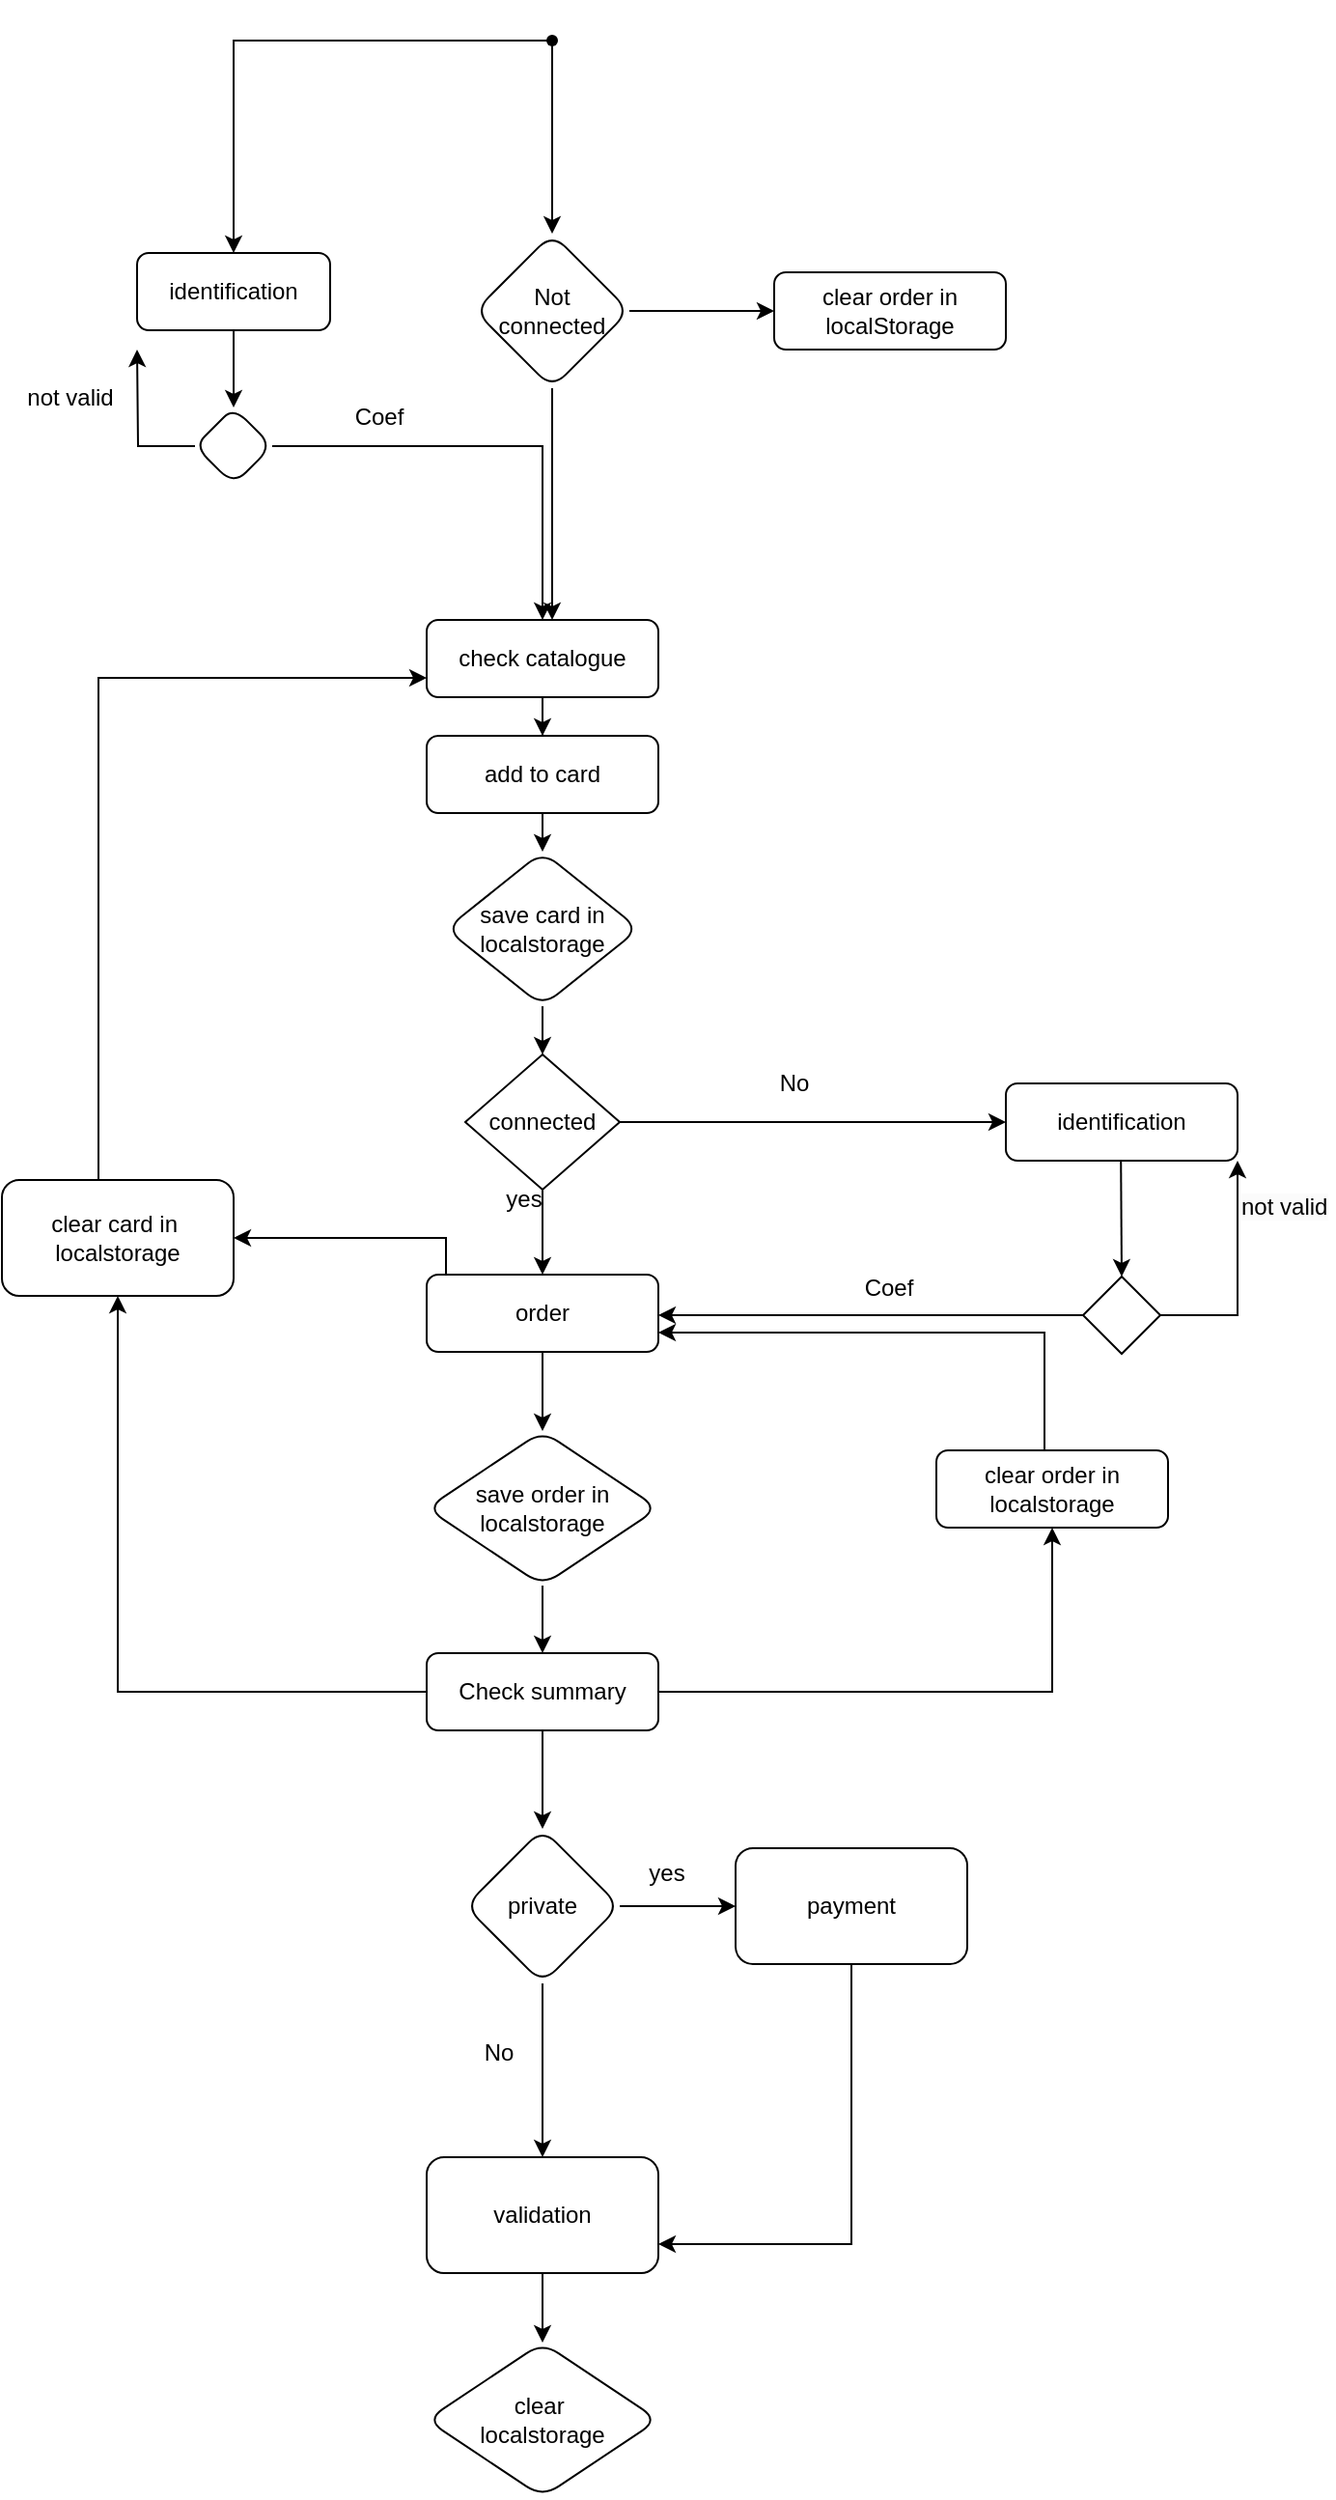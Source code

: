 <mxfile version="20.7.4" type="github">
  <diagram id="C5RBs43oDa-KdzZeNtuy" name="Page-1">
    <mxGraphModel dx="1050" dy="1668" grid="1" gridSize="10" guides="1" tooltips="1" connect="1" arrows="1" fold="1" page="1" pageScale="1" pageWidth="827" pageHeight="1169" math="0" shadow="0">
      <root>
        <mxCell id="WIyWlLk6GJQsqaUBKTNV-0" />
        <mxCell id="WIyWlLk6GJQsqaUBKTNV-1" parent="WIyWlLk6GJQsqaUBKTNV-0" />
        <mxCell id="WIyWlLk6GJQsqaUBKTNV-7" value="clear order in localStorage" style="rounded=1;whiteSpace=wrap;html=1;fontSize=12;glass=0;strokeWidth=1;shadow=0;" parent="WIyWlLk6GJQsqaUBKTNV-1" vertex="1">
          <mxGeometry x="420" y="-20" width="120" height="40" as="geometry" />
        </mxCell>
        <mxCell id="u-CSctKQ3wjPRd8Vw4VA-144" style="edgeStyle=orthogonalEdgeStyle;rounded=0;orthogonalLoop=1;jettySize=auto;html=1;exitX=0.5;exitY=1;exitDx=0;exitDy=0;entryX=0.5;entryY=0;entryDx=0;entryDy=0;" parent="WIyWlLk6GJQsqaUBKTNV-1" source="WIyWlLk6GJQsqaUBKTNV-11" target="u-CSctKQ3wjPRd8Vw4VA-142" edge="1">
          <mxGeometry relative="1" as="geometry" />
        </mxCell>
        <mxCell id="WIyWlLk6GJQsqaUBKTNV-11" value="add to card" style="rounded=1;whiteSpace=wrap;html=1;fontSize=12;glass=0;strokeWidth=1;shadow=0;" parent="WIyWlLk6GJQsqaUBKTNV-1" vertex="1">
          <mxGeometry x="240" y="220" width="120" height="40" as="geometry" />
        </mxCell>
        <mxCell id="u-CSctKQ3wjPRd8Vw4VA-103" style="edgeStyle=orthogonalEdgeStyle;rounded=0;orthogonalLoop=1;jettySize=auto;html=1;entryX=0.5;entryY=0;entryDx=0;entryDy=0;" parent="WIyWlLk6GJQsqaUBKTNV-1" source="u-CSctKQ3wjPRd8Vw4VA-0" target="u-CSctKQ3wjPRd8Vw4VA-102" edge="1">
          <mxGeometry relative="1" as="geometry" />
        </mxCell>
        <mxCell id="u-CSctKQ3wjPRd8Vw4VA-108" style="edgeStyle=orthogonalEdgeStyle;rounded=0;orthogonalLoop=1;jettySize=auto;html=1;" parent="WIyWlLk6GJQsqaUBKTNV-1" source="u-CSctKQ3wjPRd8Vw4VA-0" target="u-CSctKQ3wjPRd8Vw4VA-11" edge="1">
          <mxGeometry relative="1" as="geometry" />
        </mxCell>
        <mxCell id="u-CSctKQ3wjPRd8Vw4VA-0" value="" style="shape=waypoint;sketch=0;size=6;pointerEvents=1;points=[];fillColor=default;resizable=0;rotatable=0;perimeter=centerPerimeter;snapToPoint=1;rounded=1;glass=0;strokeWidth=1;shadow=0;" parent="WIyWlLk6GJQsqaUBKTNV-1" vertex="1">
          <mxGeometry x="285" y="-160" width="40" height="40" as="geometry" />
        </mxCell>
        <mxCell id="u-CSctKQ3wjPRd8Vw4VA-132" value="" style="edgeStyle=orthogonalEdgeStyle;rounded=0;orthogonalLoop=1;jettySize=auto;html=1;" parent="WIyWlLk6GJQsqaUBKTNV-1" source="u-CSctKQ3wjPRd8Vw4VA-8" target="u-CSctKQ3wjPRd8Vw4VA-131" edge="1">
          <mxGeometry x="-0.856" y="-39" relative="1" as="geometry">
            <Array as="points">
              <mxPoint x="250" y="480" />
            </Array>
            <mxPoint as="offset" />
          </mxGeometry>
        </mxCell>
        <mxCell id="u-CSctKQ3wjPRd8Vw4VA-146" style="edgeStyle=orthogonalEdgeStyle;rounded=0;orthogonalLoop=1;jettySize=auto;html=1;entryX=0.5;entryY=0;entryDx=0;entryDy=0;" parent="WIyWlLk6GJQsqaUBKTNV-1" source="u-CSctKQ3wjPRd8Vw4VA-8" target="u-CSctKQ3wjPRd8Vw4VA-145" edge="1">
          <mxGeometry relative="1" as="geometry" />
        </mxCell>
        <mxCell id="u-CSctKQ3wjPRd8Vw4VA-8" value="order" style="rounded=1;whiteSpace=wrap;html=1;fontSize=12;glass=0;strokeWidth=1;shadow=0;" parent="WIyWlLk6GJQsqaUBKTNV-1" vertex="1">
          <mxGeometry x="240" y="499" width="120" height="40" as="geometry" />
        </mxCell>
        <mxCell id="u-CSctKQ3wjPRd8Vw4VA-26" style="edgeStyle=orthogonalEdgeStyle;rounded=0;orthogonalLoop=1;jettySize=auto;html=1;entryX=0;entryY=0.5;entryDx=0;entryDy=0;" parent="WIyWlLk6GJQsqaUBKTNV-1" source="u-CSctKQ3wjPRd8Vw4VA-10" target="u-CSctKQ3wjPRd8Vw4VA-27" edge="1">
          <mxGeometry relative="1" as="geometry">
            <mxPoint x="460" y="405" as="targetPoint" />
          </mxGeometry>
        </mxCell>
        <mxCell id="u-CSctKQ3wjPRd8Vw4VA-45" style="edgeStyle=orthogonalEdgeStyle;rounded=0;orthogonalLoop=1;jettySize=auto;html=1;entryX=0.5;entryY=0;entryDx=0;entryDy=0;" parent="WIyWlLk6GJQsqaUBKTNV-1" source="u-CSctKQ3wjPRd8Vw4VA-10" target="u-CSctKQ3wjPRd8Vw4VA-8" edge="1">
          <mxGeometry relative="1" as="geometry" />
        </mxCell>
        <mxCell id="u-CSctKQ3wjPRd8Vw4VA-10" value="connected" style="rhombus;whiteSpace=wrap;html=1;" parent="WIyWlLk6GJQsqaUBKTNV-1" vertex="1">
          <mxGeometry x="260" y="385" width="80" height="70" as="geometry" />
        </mxCell>
        <mxCell id="u-CSctKQ3wjPRd8Vw4VA-14" style="edgeStyle=orthogonalEdgeStyle;rounded=0;orthogonalLoop=1;jettySize=auto;html=1;" parent="WIyWlLk6GJQsqaUBKTNV-1" source="u-CSctKQ3wjPRd8Vw4VA-11" target="u-CSctKQ3wjPRd8Vw4VA-15" edge="1">
          <mxGeometry relative="1" as="geometry">
            <mxPoint x="140" y="70" as="targetPoint" />
          </mxGeometry>
        </mxCell>
        <mxCell id="u-CSctKQ3wjPRd8Vw4VA-11" value="identification" style="whiteSpace=wrap;html=1;sketch=0;rounded=1;glass=0;strokeWidth=1;shadow=0;" parent="WIyWlLk6GJQsqaUBKTNV-1" vertex="1">
          <mxGeometry x="90" y="-30" width="100" height="40" as="geometry" />
        </mxCell>
        <mxCell id="u-CSctKQ3wjPRd8Vw4VA-87" style="edgeStyle=orthogonalEdgeStyle;rounded=0;orthogonalLoop=1;jettySize=auto;html=1;" parent="WIyWlLk6GJQsqaUBKTNV-1" source="u-CSctKQ3wjPRd8Vw4VA-15" edge="1">
          <mxGeometry relative="1" as="geometry">
            <mxPoint x="90" y="20" as="targetPoint" />
          </mxGeometry>
        </mxCell>
        <mxCell id="u-CSctKQ3wjPRd8Vw4VA-111" style="edgeStyle=orthogonalEdgeStyle;rounded=0;orthogonalLoop=1;jettySize=auto;html=1;entryX=0.5;entryY=0;entryDx=0;entryDy=0;" parent="WIyWlLk6GJQsqaUBKTNV-1" source="u-CSctKQ3wjPRd8Vw4VA-15" target="WIyWlLk6GJQsqaUBKTNV-3" edge="1">
          <mxGeometry relative="1" as="geometry" />
        </mxCell>
        <mxCell id="u-CSctKQ3wjPRd8Vw4VA-15" value="" style="rhombus;whiteSpace=wrap;html=1;sketch=0;rounded=1;glass=0;strokeWidth=1;shadow=0;" parent="WIyWlLk6GJQsqaUBKTNV-1" vertex="1">
          <mxGeometry x="120" y="50" width="40" height="40" as="geometry" />
        </mxCell>
        <mxCell id="u-CSctKQ3wjPRd8Vw4VA-21" value="not valid" style="text;html=1;align=center;verticalAlign=middle;resizable=0;points=[];autosize=1;strokeColor=none;fillColor=none;" parent="WIyWlLk6GJQsqaUBKTNV-1" vertex="1">
          <mxGeometry x="20" y="30" width="70" height="30" as="geometry" />
        </mxCell>
        <mxCell id="u-CSctKQ3wjPRd8Vw4VA-23" value="Coef" style="text;html=1;align=center;verticalAlign=middle;resizable=0;points=[];autosize=1;strokeColor=none;fillColor=none;" parent="WIyWlLk6GJQsqaUBKTNV-1" vertex="1">
          <mxGeometry x="190" y="40" width="50" height="30" as="geometry" />
        </mxCell>
        <mxCell id="u-CSctKQ3wjPRd8Vw4VA-30" style="edgeStyle=orthogonalEdgeStyle;rounded=0;orthogonalLoop=1;jettySize=auto;html=1;entryX=0.5;entryY=0;entryDx=0;entryDy=0;" parent="WIyWlLk6GJQsqaUBKTNV-1" target="u-CSctKQ3wjPRd8Vw4VA-32" edge="1">
          <mxGeometry relative="1" as="geometry">
            <mxPoint x="599.5" y="425" as="sourcePoint" />
            <mxPoint x="599.5" y="470" as="targetPoint" />
          </mxGeometry>
        </mxCell>
        <mxCell id="u-CSctKQ3wjPRd8Vw4VA-27" value="identification" style="rounded=1;whiteSpace=wrap;html=1;fontSize=12;glass=0;strokeWidth=1;shadow=0;" parent="WIyWlLk6GJQsqaUBKTNV-1" vertex="1">
          <mxGeometry x="540" y="400" width="120" height="40" as="geometry" />
        </mxCell>
        <mxCell id="u-CSctKQ3wjPRd8Vw4VA-28" value="No" style="text;html=1;align=center;verticalAlign=middle;resizable=0;points=[];autosize=1;strokeColor=none;fillColor=none;" parent="WIyWlLk6GJQsqaUBKTNV-1" vertex="1">
          <mxGeometry x="410" y="385" width="40" height="30" as="geometry" />
        </mxCell>
        <mxCell id="u-CSctKQ3wjPRd8Vw4VA-34" style="edgeStyle=orthogonalEdgeStyle;rounded=0;orthogonalLoop=1;jettySize=auto;html=1;entryX=1;entryY=1;entryDx=0;entryDy=0;" parent="WIyWlLk6GJQsqaUBKTNV-1" source="u-CSctKQ3wjPRd8Vw4VA-32" target="u-CSctKQ3wjPRd8Vw4VA-27" edge="1">
          <mxGeometry x="1" y="20" relative="1" as="geometry">
            <mxPoint x="660" y="460" as="targetPoint" />
            <Array as="points">
              <mxPoint x="660" y="520" />
            </Array>
            <mxPoint x="20" y="-20" as="offset" />
          </mxGeometry>
        </mxCell>
        <mxCell id="u-CSctKQ3wjPRd8Vw4VA-51" style="edgeStyle=orthogonalEdgeStyle;rounded=0;orthogonalLoop=1;jettySize=auto;html=1;" parent="WIyWlLk6GJQsqaUBKTNV-1" source="u-CSctKQ3wjPRd8Vw4VA-32" edge="1">
          <mxGeometry relative="1" as="geometry">
            <mxPoint x="360" y="520" as="targetPoint" />
            <Array as="points">
              <mxPoint x="360" y="520" />
              <mxPoint x="360" y="520" />
            </Array>
          </mxGeometry>
        </mxCell>
        <mxCell id="u-CSctKQ3wjPRd8Vw4VA-32" value="" style="rhombus;whiteSpace=wrap;html=1;" parent="WIyWlLk6GJQsqaUBKTNV-1" vertex="1">
          <mxGeometry x="580" y="500" width="40" height="40" as="geometry" />
        </mxCell>
        <mxCell id="u-CSctKQ3wjPRd8Vw4VA-36" value="&lt;span style=&quot;color: rgb(0, 0, 0); font-family: Helvetica; font-size: 12px; font-style: normal; font-variant-ligatures: normal; font-variant-caps: normal; font-weight: 400; letter-spacing: normal; orphans: 2; text-align: center; text-indent: 0px; text-transform: none; widows: 2; word-spacing: 0px; -webkit-text-stroke-width: 0px; background-color: rgb(251, 251, 251); text-decoration-thickness: initial; text-decoration-style: initial; text-decoration-color: initial; float: none; display: inline !important;&quot;&gt;not valid&lt;/span&gt;" style="text;whiteSpace=wrap;html=1;" parent="WIyWlLk6GJQsqaUBKTNV-1" vertex="1">
          <mxGeometry x="660" y="450" width="50" height="30" as="geometry" />
        </mxCell>
        <mxCell id="u-CSctKQ3wjPRd8Vw4VA-52" value="Coef" style="text;html=1;align=center;verticalAlign=middle;resizable=0;points=[];autosize=1;strokeColor=none;fillColor=none;" parent="WIyWlLk6GJQsqaUBKTNV-1" vertex="1">
          <mxGeometry x="454" y="491" width="50" height="30" as="geometry" />
        </mxCell>
        <mxCell id="u-CSctKQ3wjPRd8Vw4VA-58" style="edgeStyle=orthogonalEdgeStyle;rounded=0;orthogonalLoop=1;jettySize=auto;html=1;entryX=0.5;entryY=0;entryDx=0;entryDy=0;" parent="WIyWlLk6GJQsqaUBKTNV-1" source="u-CSctKQ3wjPRd8Vw4VA-53" target="u-CSctKQ3wjPRd8Vw4VA-57" edge="1">
          <mxGeometry relative="1" as="geometry" />
        </mxCell>
        <mxCell id="u-CSctKQ3wjPRd8Vw4VA-134" style="edgeStyle=orthogonalEdgeStyle;rounded=0;orthogonalLoop=1;jettySize=auto;html=1;entryX=0.5;entryY=1;entryDx=0;entryDy=0;" parent="WIyWlLk6GJQsqaUBKTNV-1" source="u-CSctKQ3wjPRd8Vw4VA-53" target="u-CSctKQ3wjPRd8Vw4VA-131" edge="1">
          <mxGeometry x="0.013" y="70" relative="1" as="geometry">
            <mxPoint as="offset" />
          </mxGeometry>
        </mxCell>
        <mxCell id="u-CSctKQ3wjPRd8Vw4VA-136" style="edgeStyle=orthogonalEdgeStyle;rounded=0;orthogonalLoop=1;jettySize=auto;html=1;" parent="WIyWlLk6GJQsqaUBKTNV-1" source="u-CSctKQ3wjPRd8Vw4VA-53" target="u-CSctKQ3wjPRd8Vw4VA-135" edge="1">
          <mxGeometry relative="1" as="geometry" />
        </mxCell>
        <mxCell id="u-CSctKQ3wjPRd8Vw4VA-53" value="Check summary" style="rounded=1;whiteSpace=wrap;html=1;fontSize=12;glass=0;strokeWidth=1;shadow=0;" parent="WIyWlLk6GJQsqaUBKTNV-1" vertex="1">
          <mxGeometry x="240" y="695" width="120" height="40" as="geometry" />
        </mxCell>
        <mxCell id="u-CSctKQ3wjPRd8Vw4VA-62" value="" style="edgeStyle=orthogonalEdgeStyle;rounded=0;orthogonalLoop=1;jettySize=auto;html=1;" parent="WIyWlLk6GJQsqaUBKTNV-1" source="u-CSctKQ3wjPRd8Vw4VA-57" target="u-CSctKQ3wjPRd8Vw4VA-61" edge="1">
          <mxGeometry relative="1" as="geometry" />
        </mxCell>
        <mxCell id="u-CSctKQ3wjPRd8Vw4VA-64" value="" style="edgeStyle=orthogonalEdgeStyle;rounded=0;orthogonalLoop=1;jettySize=auto;html=1;" parent="WIyWlLk6GJQsqaUBKTNV-1" source="u-CSctKQ3wjPRd8Vw4VA-57" target="u-CSctKQ3wjPRd8Vw4VA-63" edge="1">
          <mxGeometry relative="1" as="geometry" />
        </mxCell>
        <mxCell id="u-CSctKQ3wjPRd8Vw4VA-57" value="private" style="rhombus;whiteSpace=wrap;html=1;rounded=1;glass=0;strokeWidth=1;shadow=0;" parent="WIyWlLk6GJQsqaUBKTNV-1" vertex="1">
          <mxGeometry x="260" y="786" width="80" height="80" as="geometry" />
        </mxCell>
        <mxCell id="u-CSctKQ3wjPRd8Vw4VA-65" style="edgeStyle=orthogonalEdgeStyle;rounded=0;orthogonalLoop=1;jettySize=auto;html=1;entryX=1;entryY=0.75;entryDx=0;entryDy=0;" parent="WIyWlLk6GJQsqaUBKTNV-1" source="u-CSctKQ3wjPRd8Vw4VA-61" target="u-CSctKQ3wjPRd8Vw4VA-63" edge="1">
          <mxGeometry relative="1" as="geometry">
            <Array as="points">
              <mxPoint x="460" y="1001" />
            </Array>
          </mxGeometry>
        </mxCell>
        <mxCell id="u-CSctKQ3wjPRd8Vw4VA-61" value="payment" style="whiteSpace=wrap;html=1;rounded=1;glass=0;strokeWidth=1;shadow=0;" parent="WIyWlLk6GJQsqaUBKTNV-1" vertex="1">
          <mxGeometry x="400" y="796" width="120" height="60" as="geometry" />
        </mxCell>
        <mxCell id="u-CSctKQ3wjPRd8Vw4VA-152" value="" style="edgeStyle=orthogonalEdgeStyle;rounded=0;orthogonalLoop=1;jettySize=auto;html=1;" parent="WIyWlLk6GJQsqaUBKTNV-1" source="u-CSctKQ3wjPRd8Vw4VA-63" target="u-CSctKQ3wjPRd8Vw4VA-151" edge="1">
          <mxGeometry relative="1" as="geometry" />
        </mxCell>
        <mxCell id="u-CSctKQ3wjPRd8Vw4VA-63" value="validation" style="whiteSpace=wrap;html=1;rounded=1;glass=0;strokeWidth=1;shadow=0;" parent="WIyWlLk6GJQsqaUBKTNV-1" vertex="1">
          <mxGeometry x="240" y="956" width="120" height="60" as="geometry" />
        </mxCell>
        <mxCell id="u-CSctKQ3wjPRd8Vw4VA-72" value="yes" style="text;html=1;align=center;verticalAlign=middle;resizable=0;points=[];autosize=1;strokeColor=none;fillColor=none;" parent="WIyWlLk6GJQsqaUBKTNV-1" vertex="1">
          <mxGeometry x="344" y="794" width="40" height="30" as="geometry" />
        </mxCell>
        <mxCell id="u-CSctKQ3wjPRd8Vw4VA-73" value="No" style="text;html=1;align=center;verticalAlign=middle;resizable=0;points=[];autosize=1;strokeColor=none;fillColor=none;" parent="WIyWlLk6GJQsqaUBKTNV-1" vertex="1">
          <mxGeometry x="257" y="887" width="40" height="30" as="geometry" />
        </mxCell>
        <mxCell id="u-CSctKQ3wjPRd8Vw4VA-113" style="edgeStyle=orthogonalEdgeStyle;rounded=0;orthogonalLoop=1;jettySize=auto;html=1;entryX=0.5;entryY=0;entryDx=0;entryDy=0;" parent="WIyWlLk6GJQsqaUBKTNV-1" source="WIyWlLk6GJQsqaUBKTNV-3" target="WIyWlLk6GJQsqaUBKTNV-11" edge="1">
          <mxGeometry relative="1" as="geometry" />
        </mxCell>
        <mxCell id="WIyWlLk6GJQsqaUBKTNV-3" value="check catalogue" style="rounded=1;whiteSpace=wrap;html=1;fontSize=12;glass=0;strokeWidth=1;shadow=0;" parent="WIyWlLk6GJQsqaUBKTNV-1" vertex="1">
          <mxGeometry x="240" y="160" width="120" height="40" as="geometry" />
        </mxCell>
        <mxCell id="u-CSctKQ3wjPRd8Vw4VA-99" value="yes" style="text;html=1;align=center;verticalAlign=middle;resizable=0;points=[];autosize=1;strokeColor=none;fillColor=none;" parent="WIyWlLk6GJQsqaUBKTNV-1" vertex="1">
          <mxGeometry x="270" y="445" width="40" height="30" as="geometry" />
        </mxCell>
        <mxCell id="u-CSctKQ3wjPRd8Vw4VA-104" style="edgeStyle=orthogonalEdgeStyle;rounded=0;orthogonalLoop=1;jettySize=auto;html=1;" parent="WIyWlLk6GJQsqaUBKTNV-1" source="u-CSctKQ3wjPRd8Vw4VA-102" target="WIyWlLk6GJQsqaUBKTNV-3" edge="1">
          <mxGeometry relative="1" as="geometry">
            <Array as="points">
              <mxPoint x="305" y="120" />
              <mxPoint x="305" y="120" />
            </Array>
          </mxGeometry>
        </mxCell>
        <mxCell id="u-CSctKQ3wjPRd8Vw4VA-109" style="edgeStyle=orthogonalEdgeStyle;rounded=0;orthogonalLoop=1;jettySize=auto;html=1;" parent="WIyWlLk6GJQsqaUBKTNV-1" source="u-CSctKQ3wjPRd8Vw4VA-102" target="WIyWlLk6GJQsqaUBKTNV-7" edge="1">
          <mxGeometry relative="1" as="geometry" />
        </mxCell>
        <mxCell id="u-CSctKQ3wjPRd8Vw4VA-102" value="Not&lt;br&gt;connected" style="rhombus;whiteSpace=wrap;html=1;sketch=0;rounded=1;glass=0;strokeWidth=1;shadow=0;" parent="WIyWlLk6GJQsqaUBKTNV-1" vertex="1">
          <mxGeometry x="265" y="-40" width="80" height="80" as="geometry" />
        </mxCell>
        <mxCell id="u-CSctKQ3wjPRd8Vw4VA-133" style="edgeStyle=orthogonalEdgeStyle;rounded=0;orthogonalLoop=1;jettySize=auto;html=1;entryX=0;entryY=0.75;entryDx=0;entryDy=0;" parent="WIyWlLk6GJQsqaUBKTNV-1" source="u-CSctKQ3wjPRd8Vw4VA-131" target="WIyWlLk6GJQsqaUBKTNV-3" edge="1">
          <mxGeometry relative="1" as="geometry">
            <Array as="points">
              <mxPoint x="70" y="190" />
            </Array>
          </mxGeometry>
        </mxCell>
        <mxCell id="u-CSctKQ3wjPRd8Vw4VA-131" value="clear card in&amp;nbsp;&lt;br&gt;localstorage" style="whiteSpace=wrap;html=1;rounded=1;glass=0;strokeWidth=1;shadow=0;" parent="WIyWlLk6GJQsqaUBKTNV-1" vertex="1">
          <mxGeometry x="20" y="450" width="120" height="60" as="geometry" />
        </mxCell>
        <mxCell id="u-CSctKQ3wjPRd8Vw4VA-138" style="edgeStyle=orthogonalEdgeStyle;rounded=0;orthogonalLoop=1;jettySize=auto;html=1;entryX=1;entryY=0.75;entryDx=0;entryDy=0;" parent="WIyWlLk6GJQsqaUBKTNV-1" source="u-CSctKQ3wjPRd8Vw4VA-135" target="u-CSctKQ3wjPRd8Vw4VA-8" edge="1">
          <mxGeometry relative="1" as="geometry">
            <Array as="points">
              <mxPoint x="560" y="529" />
            </Array>
          </mxGeometry>
        </mxCell>
        <mxCell id="u-CSctKQ3wjPRd8Vw4VA-135" value="clear order in&lt;br&gt;localstorage" style="rounded=1;whiteSpace=wrap;html=1;fontSize=12;glass=0;strokeWidth=1;shadow=0;" parent="WIyWlLk6GJQsqaUBKTNV-1" vertex="1">
          <mxGeometry x="504" y="590" width="120" height="40" as="geometry" />
        </mxCell>
        <mxCell id="u-CSctKQ3wjPRd8Vw4VA-143" style="edgeStyle=orthogonalEdgeStyle;rounded=0;orthogonalLoop=1;jettySize=auto;html=1;entryX=0.5;entryY=0;entryDx=0;entryDy=0;" parent="WIyWlLk6GJQsqaUBKTNV-1" source="u-CSctKQ3wjPRd8Vw4VA-142" target="u-CSctKQ3wjPRd8Vw4VA-10" edge="1">
          <mxGeometry relative="1" as="geometry" />
        </mxCell>
        <mxCell id="u-CSctKQ3wjPRd8Vw4VA-142" value="save card in localstorage" style="rhombus;whiteSpace=wrap;html=1;rounded=1;glass=0;strokeWidth=1;shadow=0;" parent="WIyWlLk6GJQsqaUBKTNV-1" vertex="1">
          <mxGeometry x="250" y="280" width="100" height="80" as="geometry" />
        </mxCell>
        <mxCell id="u-CSctKQ3wjPRd8Vw4VA-148" style="edgeStyle=orthogonalEdgeStyle;rounded=0;orthogonalLoop=1;jettySize=auto;html=1;exitX=0.5;exitY=1;exitDx=0;exitDy=0;entryX=0.5;entryY=0;entryDx=0;entryDy=0;" parent="WIyWlLk6GJQsqaUBKTNV-1" source="u-CSctKQ3wjPRd8Vw4VA-145" target="u-CSctKQ3wjPRd8Vw4VA-53" edge="1">
          <mxGeometry relative="1" as="geometry" />
        </mxCell>
        <mxCell id="u-CSctKQ3wjPRd8Vw4VA-145" value="save order in localstorage" style="rhombus;whiteSpace=wrap;html=1;rounded=1;glass=0;strokeWidth=1;shadow=0;" parent="WIyWlLk6GJQsqaUBKTNV-1" vertex="1">
          <mxGeometry x="240" y="580" width="120" height="80" as="geometry" />
        </mxCell>
        <mxCell id="u-CSctKQ3wjPRd8Vw4VA-151" value="clear&amp;nbsp;&lt;br&gt;localstorage" style="rhombus;whiteSpace=wrap;html=1;rounded=1;glass=0;strokeWidth=1;shadow=0;" parent="WIyWlLk6GJQsqaUBKTNV-1" vertex="1">
          <mxGeometry x="240" y="1052" width="120" height="80" as="geometry" />
        </mxCell>
      </root>
    </mxGraphModel>
  </diagram>
</mxfile>
